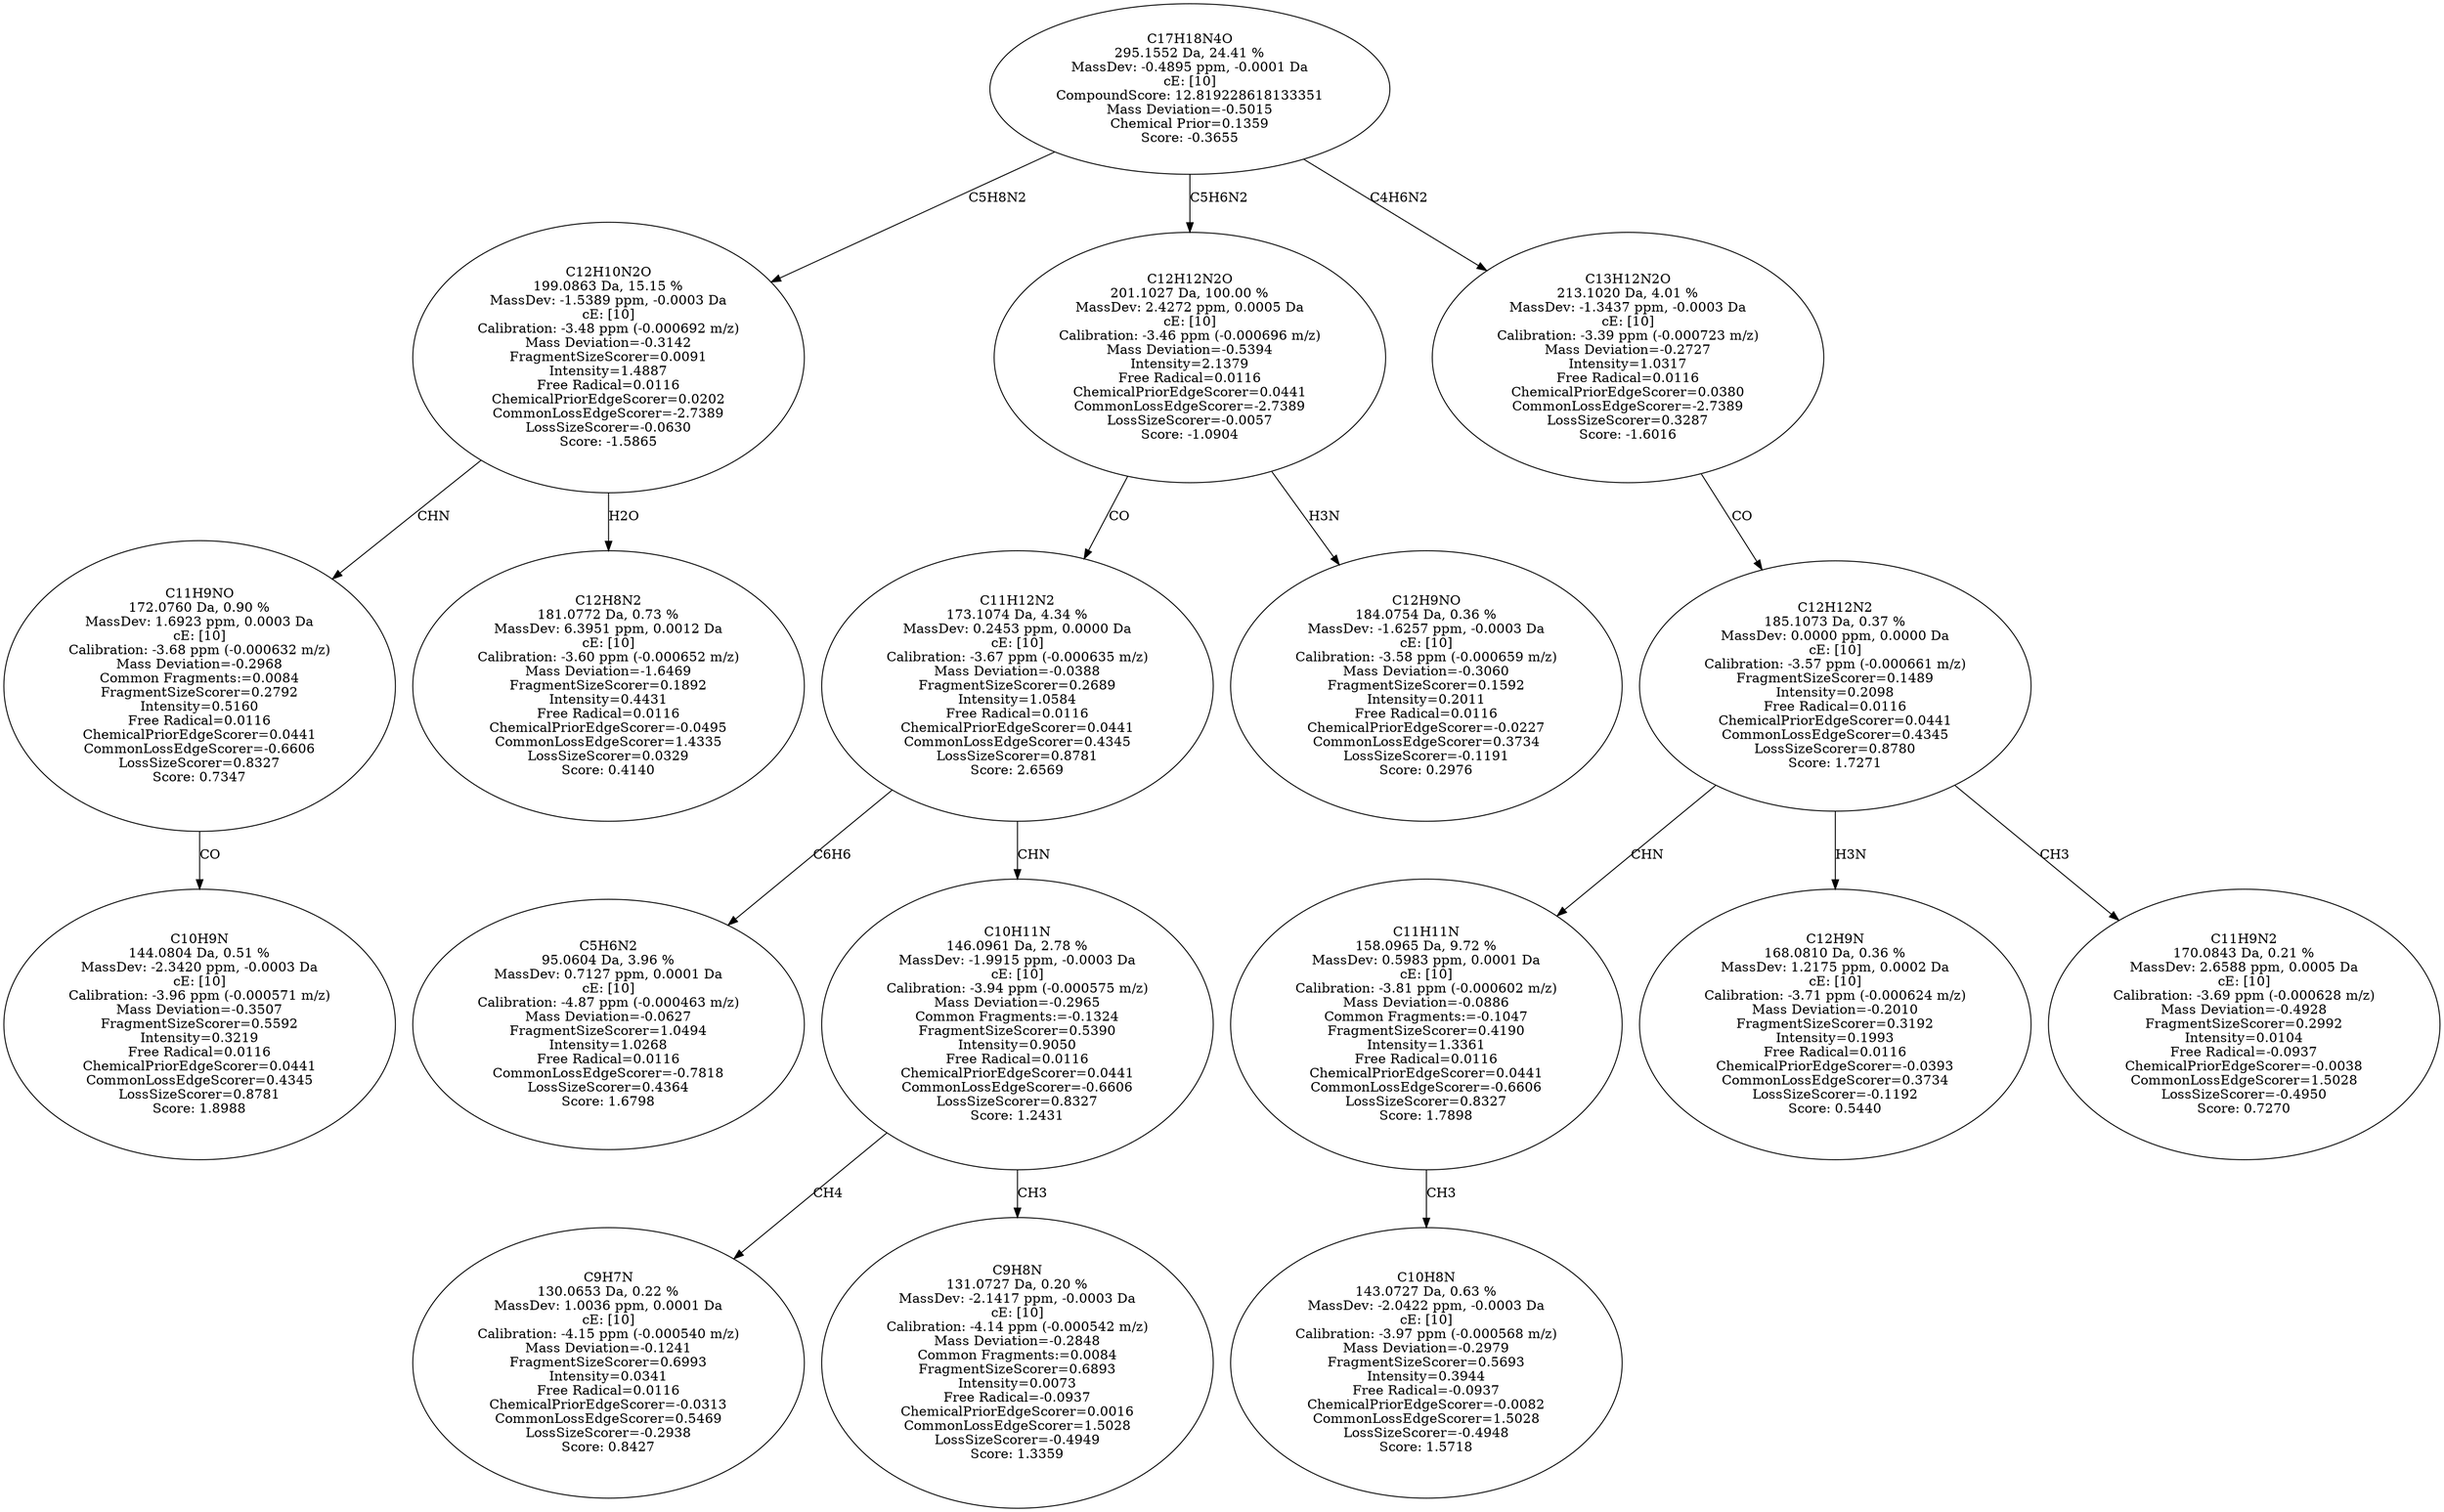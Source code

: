 strict digraph {
v1 [label="C10H9N\n144.0804 Da, 0.51 %\nMassDev: -2.3420 ppm, -0.0003 Da\ncE: [10]\nCalibration: -3.96 ppm (-0.000571 m/z)\nMass Deviation=-0.3507\nFragmentSizeScorer=0.5592\nIntensity=0.3219\nFree Radical=0.0116\nChemicalPriorEdgeScorer=0.0441\nCommonLossEdgeScorer=0.4345\nLossSizeScorer=0.8781\nScore: 1.8988"];
v2 [label="C11H9NO\n172.0760 Da, 0.90 %\nMassDev: 1.6923 ppm, 0.0003 Da\ncE: [10]\nCalibration: -3.68 ppm (-0.000632 m/z)\nMass Deviation=-0.2968\nCommon Fragments:=0.0084\nFragmentSizeScorer=0.2792\nIntensity=0.5160\nFree Radical=0.0116\nChemicalPriorEdgeScorer=0.0441\nCommonLossEdgeScorer=-0.6606\nLossSizeScorer=0.8327\nScore: 0.7347"];
v3 [label="C12H8N2\n181.0772 Da, 0.73 %\nMassDev: 6.3951 ppm, 0.0012 Da\ncE: [10]\nCalibration: -3.60 ppm (-0.000652 m/z)\nMass Deviation=-1.6469\nFragmentSizeScorer=0.1892\nIntensity=0.4431\nFree Radical=0.0116\nChemicalPriorEdgeScorer=-0.0495\nCommonLossEdgeScorer=1.4335\nLossSizeScorer=0.0329\nScore: 0.4140"];
v4 [label="C12H10N2O\n199.0863 Da, 15.15 %\nMassDev: -1.5389 ppm, -0.0003 Da\ncE: [10]\nCalibration: -3.48 ppm (-0.000692 m/z)\nMass Deviation=-0.3142\nFragmentSizeScorer=0.0091\nIntensity=1.4887\nFree Radical=0.0116\nChemicalPriorEdgeScorer=0.0202\nCommonLossEdgeScorer=-2.7389\nLossSizeScorer=-0.0630\nScore: -1.5865"];
v5 [label="C5H6N2\n95.0604 Da, 3.96 %\nMassDev: 0.7127 ppm, 0.0001 Da\ncE: [10]\nCalibration: -4.87 ppm (-0.000463 m/z)\nMass Deviation=-0.0627\nFragmentSizeScorer=1.0494\nIntensity=1.0268\nFree Radical=0.0116\nCommonLossEdgeScorer=-0.7818\nLossSizeScorer=0.4364\nScore: 1.6798"];
v6 [label="C9H7N\n130.0653 Da, 0.22 %\nMassDev: 1.0036 ppm, 0.0001 Da\ncE: [10]\nCalibration: -4.15 ppm (-0.000540 m/z)\nMass Deviation=-0.1241\nFragmentSizeScorer=0.6993\nIntensity=0.0341\nFree Radical=0.0116\nChemicalPriorEdgeScorer=-0.0313\nCommonLossEdgeScorer=0.5469\nLossSizeScorer=-0.2938\nScore: 0.8427"];
v7 [label="C9H8N\n131.0727 Da, 0.20 %\nMassDev: -2.1417 ppm, -0.0003 Da\ncE: [10]\nCalibration: -4.14 ppm (-0.000542 m/z)\nMass Deviation=-0.2848\nCommon Fragments:=0.0084\nFragmentSizeScorer=0.6893\nIntensity=0.0073\nFree Radical=-0.0937\nChemicalPriorEdgeScorer=0.0016\nCommonLossEdgeScorer=1.5028\nLossSizeScorer=-0.4949\nScore: 1.3359"];
v8 [label="C10H11N\n146.0961 Da, 2.78 %\nMassDev: -1.9915 ppm, -0.0003 Da\ncE: [10]\nCalibration: -3.94 ppm (-0.000575 m/z)\nMass Deviation=-0.2965\nCommon Fragments:=-0.1324\nFragmentSizeScorer=0.5390\nIntensity=0.9050\nFree Radical=0.0116\nChemicalPriorEdgeScorer=0.0441\nCommonLossEdgeScorer=-0.6606\nLossSizeScorer=0.8327\nScore: 1.2431"];
v9 [label="C11H12N2\n173.1074 Da, 4.34 %\nMassDev: 0.2453 ppm, 0.0000 Da\ncE: [10]\nCalibration: -3.67 ppm (-0.000635 m/z)\nMass Deviation=-0.0388\nFragmentSizeScorer=0.2689\nIntensity=1.0584\nFree Radical=0.0116\nChemicalPriorEdgeScorer=0.0441\nCommonLossEdgeScorer=0.4345\nLossSizeScorer=0.8781\nScore: 2.6569"];
v10 [label="C12H9NO\n184.0754 Da, 0.36 %\nMassDev: -1.6257 ppm, -0.0003 Da\ncE: [10]\nCalibration: -3.58 ppm (-0.000659 m/z)\nMass Deviation=-0.3060\nFragmentSizeScorer=0.1592\nIntensity=0.2011\nFree Radical=0.0116\nChemicalPriorEdgeScorer=-0.0227\nCommonLossEdgeScorer=0.3734\nLossSizeScorer=-0.1191\nScore: 0.2976"];
v11 [label="C12H12N2O\n201.1027 Da, 100.00 %\nMassDev: 2.4272 ppm, 0.0005 Da\ncE: [10]\nCalibration: -3.46 ppm (-0.000696 m/z)\nMass Deviation=-0.5394\nIntensity=2.1379\nFree Radical=0.0116\nChemicalPriorEdgeScorer=0.0441\nCommonLossEdgeScorer=-2.7389\nLossSizeScorer=-0.0057\nScore: -1.0904"];
v12 [label="C10H8N\n143.0727 Da, 0.63 %\nMassDev: -2.0422 ppm, -0.0003 Da\ncE: [10]\nCalibration: -3.97 ppm (-0.000568 m/z)\nMass Deviation=-0.2979\nFragmentSizeScorer=0.5693\nIntensity=0.3944\nFree Radical=-0.0937\nChemicalPriorEdgeScorer=-0.0082\nCommonLossEdgeScorer=1.5028\nLossSizeScorer=-0.4948\nScore: 1.5718"];
v13 [label="C11H11N\n158.0965 Da, 9.72 %\nMassDev: 0.5983 ppm, 0.0001 Da\ncE: [10]\nCalibration: -3.81 ppm (-0.000602 m/z)\nMass Deviation=-0.0886\nCommon Fragments:=-0.1047\nFragmentSizeScorer=0.4190\nIntensity=1.3361\nFree Radical=0.0116\nChemicalPriorEdgeScorer=0.0441\nCommonLossEdgeScorer=-0.6606\nLossSizeScorer=0.8327\nScore: 1.7898"];
v14 [label="C12H9N\n168.0810 Da, 0.36 %\nMassDev: 1.2175 ppm, 0.0002 Da\ncE: [10]\nCalibration: -3.71 ppm (-0.000624 m/z)\nMass Deviation=-0.2010\nFragmentSizeScorer=0.3192\nIntensity=0.1993\nFree Radical=0.0116\nChemicalPriorEdgeScorer=-0.0393\nCommonLossEdgeScorer=0.3734\nLossSizeScorer=-0.1192\nScore: 0.5440"];
v15 [label="C11H9N2\n170.0843 Da, 0.21 %\nMassDev: 2.6588 ppm, 0.0005 Da\ncE: [10]\nCalibration: -3.69 ppm (-0.000628 m/z)\nMass Deviation=-0.4928\nFragmentSizeScorer=0.2992\nIntensity=0.0104\nFree Radical=-0.0937\nChemicalPriorEdgeScorer=-0.0038\nCommonLossEdgeScorer=1.5028\nLossSizeScorer=-0.4950\nScore: 0.7270"];
v16 [label="C12H12N2\n185.1073 Da, 0.37 %\nMassDev: 0.0000 ppm, 0.0000 Da\ncE: [10]\nCalibration: -3.57 ppm (-0.000661 m/z)\nFragmentSizeScorer=0.1489\nIntensity=0.2098\nFree Radical=0.0116\nChemicalPriorEdgeScorer=0.0441\nCommonLossEdgeScorer=0.4345\nLossSizeScorer=0.8780\nScore: 1.7271"];
v17 [label="C13H12N2O\n213.1020 Da, 4.01 %\nMassDev: -1.3437 ppm, -0.0003 Da\ncE: [10]\nCalibration: -3.39 ppm (-0.000723 m/z)\nMass Deviation=-0.2727\nIntensity=1.0317\nFree Radical=0.0116\nChemicalPriorEdgeScorer=0.0380\nCommonLossEdgeScorer=-2.7389\nLossSizeScorer=0.3287\nScore: -1.6016"];
v18 [label="C17H18N4O\n295.1552 Da, 24.41 %\nMassDev: -0.4895 ppm, -0.0001 Da\ncE: [10]\nCompoundScore: 12.819228618133351\nMass Deviation=-0.5015\nChemical Prior=0.1359\nScore: -0.3655"];
v2 -> v1 [label="CO"];
v4 -> v2 [label="CHN"];
v4 -> v3 [label="H2O"];
v18 -> v4 [label="C5H8N2"];
v9 -> v5 [label="C6H6"];
v8 -> v6 [label="CH4"];
v8 -> v7 [label="CH3"];
v9 -> v8 [label="CHN"];
v11 -> v9 [label="CO"];
v11 -> v10 [label="H3N"];
v18 -> v11 [label="C5H6N2"];
v13 -> v12 [label="CH3"];
v16 -> v13 [label="CHN"];
v16 -> v14 [label="H3N"];
v16 -> v15 [label="CH3"];
v17 -> v16 [label="CO"];
v18 -> v17 [label="C4H6N2"];
}